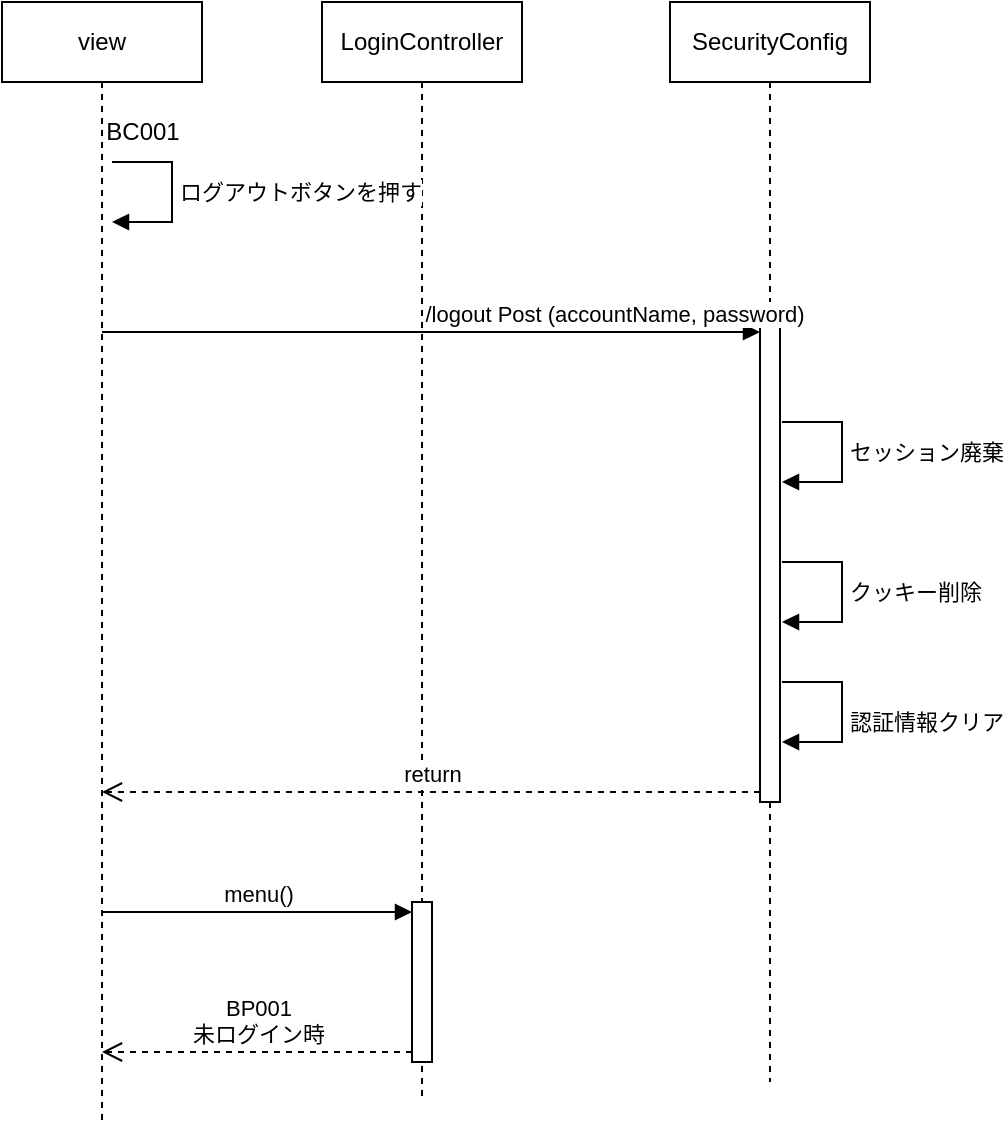 <mxfile>
    <diagram id="mrY_-KNHhqsShdkE-Dwh" name="ページ1">
        <mxGraphModel dx="960" dy="466" grid="1" gridSize="10" guides="1" tooltips="1" connect="1" arrows="1" fold="1" page="1" pageScale="1" pageWidth="827" pageHeight="1169" math="0" shadow="0">
            <root>
                <mxCell id="0"/>
                <mxCell id="1" parent="0"/>
                <mxCell id="2" value="view" style="shape=umlLifeline;perimeter=lifelinePerimeter;whiteSpace=wrap;html=1;container=1;dropTarget=0;collapsible=0;recursiveResize=0;outlineConnect=0;portConstraint=eastwest;newEdgeStyle={&quot;curved&quot;:0,&quot;rounded&quot;:0};" vertex="1" parent="1">
                    <mxGeometry x="80" y="40" width="100" height="560" as="geometry"/>
                </mxCell>
                <mxCell id="3" value="LoginController" style="shape=umlLifeline;perimeter=lifelinePerimeter;whiteSpace=wrap;html=1;container=1;dropTarget=0;collapsible=0;recursiveResize=0;outlineConnect=0;portConstraint=eastwest;newEdgeStyle={&quot;curved&quot;:0,&quot;rounded&quot;:0};" vertex="1" parent="1">
                    <mxGeometry x="240" y="40" width="100" height="550" as="geometry"/>
                </mxCell>
                <mxCell id="9" value="" style="html=1;points=[[0,0,0,0,5],[0,1,0,0,-5],[1,0,0,0,5],[1,1,0,0,-5]];perimeter=orthogonalPerimeter;outlineConnect=0;targetShapes=umlLifeline;portConstraint=eastwest;newEdgeStyle={&quot;curved&quot;:0,&quot;rounded&quot;:0};" vertex="1" parent="3">
                    <mxGeometry x="45" y="450" width="10" height="80" as="geometry"/>
                </mxCell>
                <mxCell id="5" value="SecurityConfig" style="shape=umlLifeline;perimeter=lifelinePerimeter;whiteSpace=wrap;html=1;container=1;dropTarget=0;collapsible=0;recursiveResize=0;outlineConnect=0;portConstraint=eastwest;newEdgeStyle={&quot;curved&quot;:0,&quot;rounded&quot;:0};" vertex="1" parent="1">
                    <mxGeometry x="414" y="40" width="100" height="540" as="geometry"/>
                </mxCell>
                <mxCell id="24" value="" style="html=1;points=[[0,0,0,0,5],[0,1,0,0,-5],[1,0,0,0,5],[1,1,0,0,-5]];perimeter=orthogonalPerimeter;outlineConnect=0;targetShapes=umlLifeline;portConstraint=eastwest;newEdgeStyle={&quot;curved&quot;:0,&quot;rounded&quot;:0};" vertex="1" parent="5">
                    <mxGeometry x="45" y="160" width="10" height="240" as="geometry"/>
                </mxCell>
                <mxCell id="15" value="BC001" style="text;html=1;align=center;verticalAlign=middle;resizable=0;points=[];autosize=1;strokeColor=none;fillColor=none;" vertex="1" parent="1">
                    <mxGeometry x="120" y="90" width="60" height="30" as="geometry"/>
                </mxCell>
                <mxCell id="10" value="menu()" style="html=1;verticalAlign=bottom;endArrow=block;curved=0;rounded=0;entryX=0;entryY=0;entryDx=0;entryDy=5;" edge="1" target="9" parent="1" source="2">
                    <mxGeometry x="-0.003" relative="1" as="geometry">
                        <mxPoint x="129.5" y="310" as="sourcePoint"/>
                        <mxPoint as="offset"/>
                    </mxGeometry>
                </mxCell>
                <mxCell id="11" value="BP001&lt;div&gt;未ログイン時&lt;/div&gt;" style="html=1;verticalAlign=bottom;endArrow=open;dashed=1;endSize=8;curved=0;rounded=0;exitX=0;exitY=1;exitDx=0;exitDy=-5;" edge="1" source="9" parent="1" target="2">
                    <mxGeometry relative="1" as="geometry">
                        <mxPoint x="129.5" y="380" as="targetPoint"/>
                    </mxGeometry>
                </mxCell>
                <mxCell id="23" value="ログアウトボタンを押す" style="html=1;align=left;spacingLeft=2;endArrow=block;rounded=0;edgeStyle=orthogonalEdgeStyle;curved=0;rounded=0;entryX=0.5;entryY=0.131;entryDx=0;entryDy=0;entryPerimeter=0;" edge="1" parent="1">
                    <mxGeometry relative="1" as="geometry">
                        <mxPoint x="135" y="120" as="sourcePoint"/>
                        <Array as="points">
                            <mxPoint x="165" y="120"/>
                            <mxPoint x="165" y="150"/>
                        </Array>
                        <mxPoint x="135" y="150" as="targetPoint"/>
                    </mxGeometry>
                </mxCell>
                <mxCell id="25" value="&lt;span style=&quot;color: rgb(0, 0, 0);&quot;&gt;/logout Post (accountName, password)&lt;/span&gt;" style="html=1;verticalAlign=bottom;endArrow=block;curved=0;rounded=0;entryX=0;entryY=0;entryDx=0;entryDy=5;" edge="1" target="24" parent="1" source="2">
                    <mxGeometry x="0.548" relative="1" as="geometry">
                        <mxPoint x="420" y="185" as="sourcePoint"/>
                        <mxPoint x="1" as="offset"/>
                    </mxGeometry>
                </mxCell>
                <mxCell id="26" value="return" style="html=1;verticalAlign=bottom;endArrow=open;dashed=1;endSize=8;curved=0;rounded=0;exitX=0;exitY=1;exitDx=0;exitDy=-5;" edge="1" source="24" parent="1" target="2">
                    <mxGeometry relative="1" as="geometry">
                        <mxPoint x="420" y="255" as="targetPoint"/>
                    </mxGeometry>
                </mxCell>
                <mxCell id="27" value="認証情報クリア" style="html=1;align=left;spacingLeft=2;endArrow=block;rounded=0;edgeStyle=orthogonalEdgeStyle;curved=0;rounded=0;entryX=0.5;entryY=0.131;entryDx=0;entryDy=0;entryPerimeter=0;" edge="1" parent="1">
                    <mxGeometry x="0.111" relative="1" as="geometry">
                        <mxPoint x="470" y="380" as="sourcePoint"/>
                        <Array as="points">
                            <mxPoint x="500" y="380"/>
                            <mxPoint x="500" y="410"/>
                        </Array>
                        <mxPoint x="470" y="410" as="targetPoint"/>
                        <mxPoint as="offset"/>
                    </mxGeometry>
                </mxCell>
                <mxCell id="28" value="クッキー削除" style="html=1;align=left;spacingLeft=2;endArrow=block;rounded=0;edgeStyle=orthogonalEdgeStyle;curved=0;rounded=0;entryX=0.5;entryY=0.131;entryDx=0;entryDy=0;entryPerimeter=0;" edge="1" parent="1">
                    <mxGeometry relative="1" as="geometry">
                        <mxPoint x="470" y="320" as="sourcePoint"/>
                        <Array as="points">
                            <mxPoint x="500" y="320"/>
                            <mxPoint x="500" y="350"/>
                        </Array>
                        <mxPoint x="470" y="350" as="targetPoint"/>
                    </mxGeometry>
                </mxCell>
                <mxCell id="29" value="セッション廃棄" style="html=1;align=left;spacingLeft=2;endArrow=block;rounded=0;edgeStyle=orthogonalEdgeStyle;curved=0;rounded=0;entryX=0.5;entryY=0.131;entryDx=0;entryDy=0;entryPerimeter=0;" edge="1" parent="1">
                    <mxGeometry relative="1" as="geometry">
                        <mxPoint x="470" y="250" as="sourcePoint"/>
                        <Array as="points">
                            <mxPoint x="500" y="250"/>
                            <mxPoint x="500" y="280"/>
                        </Array>
                        <mxPoint x="470" y="280" as="targetPoint"/>
                    </mxGeometry>
                </mxCell>
            </root>
        </mxGraphModel>
    </diagram>
</mxfile>
